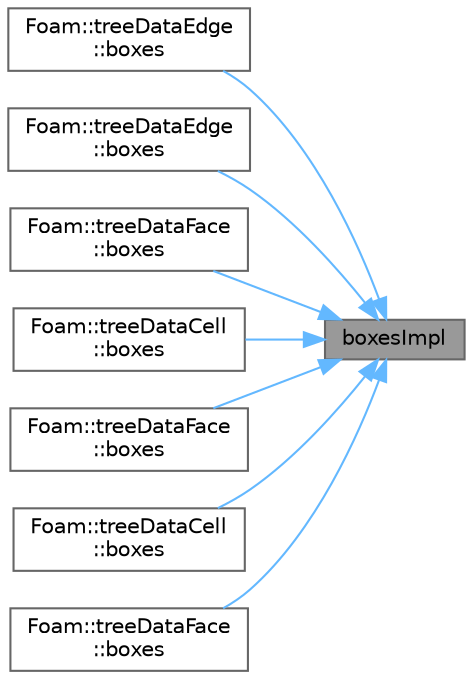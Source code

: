 digraph "boxesImpl"
{
 // LATEX_PDF_SIZE
  bgcolor="transparent";
  edge [fontname=Helvetica,fontsize=10,labelfontname=Helvetica,labelfontsize=10];
  node [fontname=Helvetica,fontsize=10,shape=box,height=0.2,width=0.4];
  rankdir="RL";
  Node1 [id="Node000001",label="boxesImpl",height=0.2,width=0.4,color="gray40", fillcolor="grey60", style="filled", fontcolor="black",tooltip=" "];
  Node1 -> Node2 [id="edge1_Node000001_Node000002",dir="back",color="steelblue1",style="solid",tooltip=" "];
  Node2 [id="Node000002",label="Foam::treeDataEdge\l::boxes",height=0.2,width=0.4,color="grey40", fillcolor="white", style="filled",URL="$classFoam_1_1treeDataEdge.html#aec3f905c284f53eed134b2c739bf09c4",tooltip=" "];
  Node1 -> Node3 [id="edge2_Node000001_Node000003",dir="back",color="steelblue1",style="solid",tooltip=" "];
  Node3 [id="Node000003",label="Foam::treeDataEdge\l::boxes",height=0.2,width=0.4,color="grey40", fillcolor="white", style="filled",URL="$classFoam_1_1treeDataEdge.html#a21e9801d06556576feb79377c01dcda3",tooltip=" "];
  Node1 -> Node4 [id="edge3_Node000001_Node000004",dir="back",color="steelblue1",style="solid",tooltip=" "];
  Node4 [id="Node000004",label="Foam::treeDataFace\l::boxes",height=0.2,width=0.4,color="grey40", fillcolor="white", style="filled",URL="$classFoam_1_1treeDataFace.html#ac52ff6e136899461b8238c4e04f4236e",tooltip=" "];
  Node1 -> Node5 [id="edge4_Node000001_Node000005",dir="back",color="steelblue1",style="solid",tooltip=" "];
  Node5 [id="Node000005",label="Foam::treeDataCell\l::boxes",height=0.2,width=0.4,color="grey40", fillcolor="white", style="filled",URL="$classFoam_1_1treeDataCell.html#ac52ff6e136899461b8238c4e04f4236e",tooltip=" "];
  Node1 -> Node6 [id="edge5_Node000001_Node000006",dir="back",color="steelblue1",style="solid",tooltip=" "];
  Node6 [id="Node000006",label="Foam::treeDataFace\l::boxes",height=0.2,width=0.4,color="grey40", fillcolor="white", style="filled",URL="$classFoam_1_1treeDataFace.html#a79ce4c9ce81cb19c320cfab9723a6e25",tooltip=" "];
  Node1 -> Node7 [id="edge6_Node000001_Node000007",dir="back",color="steelblue1",style="solid",tooltip=" "];
  Node7 [id="Node000007",label="Foam::treeDataCell\l::boxes",height=0.2,width=0.4,color="grey40", fillcolor="white", style="filled",URL="$classFoam_1_1treeDataCell.html#ad8240d0f6b2fc70d23704935ff18f0e5",tooltip=" "];
  Node1 -> Node8 [id="edge7_Node000001_Node000008",dir="back",color="steelblue1",style="solid",tooltip=" "];
  Node8 [id="Node000008",label="Foam::treeDataFace\l::boxes",height=0.2,width=0.4,color="grey40", fillcolor="white", style="filled",URL="$classFoam_1_1treeDataFace.html#a24d78a400221ea5c0cea9650806312a4",tooltip=" "];
}

